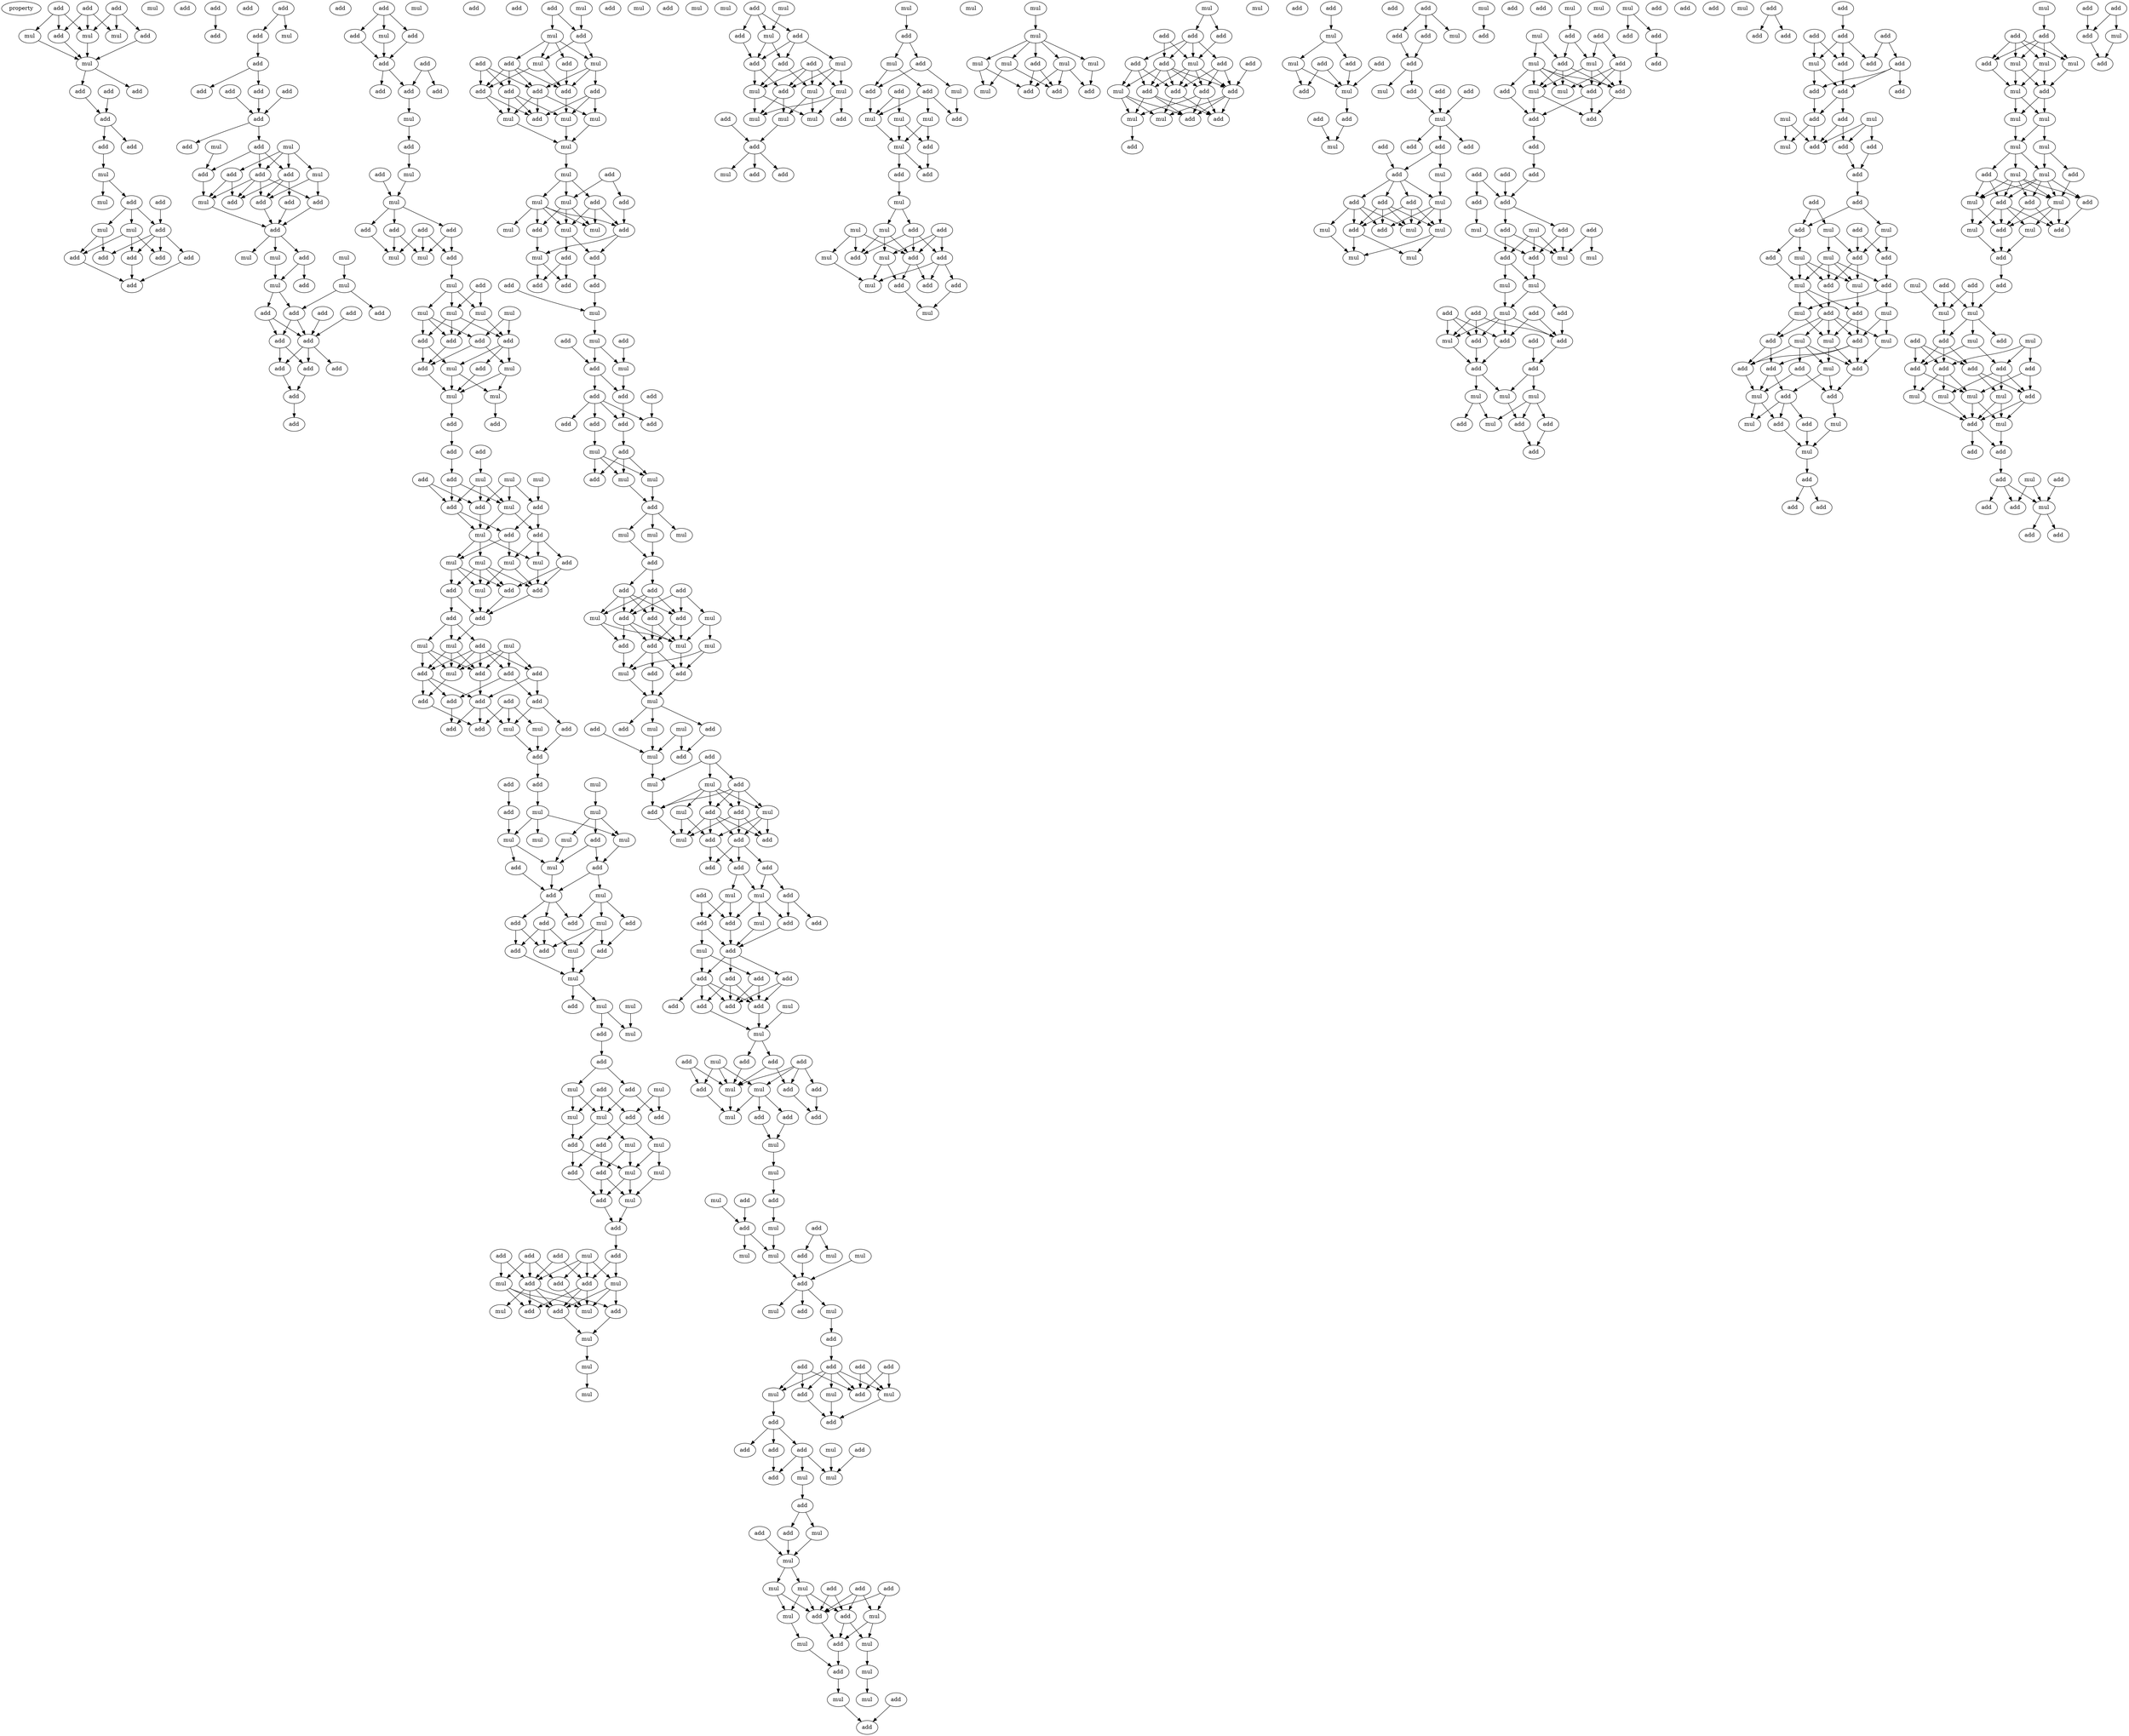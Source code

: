 digraph {
    node [fontcolor=black]
    property [mul=2,lf=1.6]
    0 [ label = add ];
    1 [ label = add ];
    2 [ label = add ];
    3 [ label = add ];
    4 [ label = mul ];
    5 [ label = add ];
    6 [ label = mul ];
    7 [ label = mul ];
    8 [ label = mul ];
    9 [ label = add ];
    10 [ label = add ];
    11 [ label = add ];
    12 [ label = add ];
    13 [ label = mul ];
    14 [ label = add ];
    15 [ label = add ];
    16 [ label = add ];
    17 [ label = mul ];
    18 [ label = add ];
    19 [ label = mul ];
    20 [ label = add ];
    21 [ label = mul ];
    22 [ label = mul ];
    23 [ label = add ];
    24 [ label = add ];
    25 [ label = add ];
    26 [ label = add ];
    27 [ label = add ];
    28 [ label = add ];
    29 [ label = add ];
    30 [ label = add ];
    31 [ label = add ];
    32 [ label = add ];
    33 [ label = add ];
    34 [ label = add ];
    35 [ label = mul ];
    36 [ label = add ];
    37 [ label = add ];
    38 [ label = add ];
    39 [ label = add ];
    40 [ label = add ];
    41 [ label = add ];
    42 [ label = mul ];
    43 [ label = add ];
    44 [ label = add ];
    45 [ label = mul ];
    46 [ label = add ];
    47 [ label = mul ];
    48 [ label = add ];
    49 [ label = add ];
    50 [ label = add ];
    51 [ label = add ];
    52 [ label = add ];
    53 [ label = add ];
    54 [ label = add ];
    55 [ label = mul ];
    56 [ label = add ];
    57 [ label = mul ];
    58 [ label = mul ];
    59 [ label = add ];
    60 [ label = mul ];
    61 [ label = mul ];
    62 [ label = mul ];
    63 [ label = add ];
    64 [ label = add ];
    65 [ label = add ];
    66 [ label = add ];
    67 [ label = add ];
    68 [ label = add ];
    69 [ label = add ];
    70 [ label = add ];
    71 [ label = add ];
    72 [ label = add ];
    73 [ label = add ];
    74 [ label = add ];
    75 [ label = add ];
    76 [ label = add ];
    77 [ label = add ];
    78 [ label = add ];
    79 [ label = mul ];
    80 [ label = add ];
    81 [ label = add ];
    82 [ label = add ];
    83 [ label = add ];
    84 [ label = add ];
    85 [ label = add ];
    86 [ label = mul ];
    87 [ label = add ];
    88 [ label = add ];
    89 [ label = mul ];
    90 [ label = mul ];
    91 [ label = add ];
    92 [ label = add ];
    93 [ label = add ];
    94 [ label = add ];
    95 [ label = mul ];
    96 [ label = mul ];
    97 [ label = add ];
    98 [ label = add ];
    99 [ label = mul ];
    100 [ label = mul ];
    101 [ label = mul ];
    102 [ label = mul ];
    103 [ label = mul ];
    104 [ label = add ];
    105 [ label = add ];
    106 [ label = add ];
    107 [ label = add ];
    108 [ label = add ];
    109 [ label = mul ];
    110 [ label = add ];
    111 [ label = mul ];
    112 [ label = mul ];
    113 [ label = mul ];
    114 [ label = add ];
    115 [ label = add ];
    116 [ label = add ];
    117 [ label = add ];
    118 [ label = add ];
    119 [ label = add ];
    120 [ label = mul ];
    121 [ label = mul ];
    122 [ label = mul ];
    123 [ label = add ];
    124 [ label = add ];
    125 [ label = add ];
    126 [ label = mul ];
    127 [ label = mul ];
    128 [ label = add ];
    129 [ label = add ];
    130 [ label = mul ];
    131 [ label = add ];
    132 [ label = mul ];
    133 [ label = mul ];
    134 [ label = mul ];
    135 [ label = add ];
    136 [ label = mul ];
    137 [ label = add ];
    138 [ label = add ];
    139 [ label = add ];
    140 [ label = add ];
    141 [ label = mul ];
    142 [ label = mul ];
    143 [ label = mul ];
    144 [ label = add ];
    145 [ label = add ];
    146 [ label = mul ];
    147 [ label = add ];
    148 [ label = add ];
    149 [ label = add ];
    150 [ label = add ];
    151 [ label = add ];
    152 [ label = add ];
    153 [ label = add ];
    154 [ label = add ];
    155 [ label = add ];
    156 [ label = add ];
    157 [ label = mul ];
    158 [ label = add ];
    159 [ label = mul ];
    160 [ label = add ];
    161 [ label = add ];
    162 [ label = mul ];
    163 [ label = add ];
    164 [ label = add ];
    165 [ label = mul ];
    166 [ label = mul ];
    167 [ label = mul ];
    168 [ label = mul ];
    169 [ label = mul ];
    170 [ label = add ];
    171 [ label = mul ];
    172 [ label = mul ];
    173 [ label = mul ];
    174 [ label = add ];
    175 [ label = add ];
    176 [ label = mul ];
    177 [ label = add ];
    178 [ label = add ];
    179 [ label = mul ];
    180 [ label = add ];
    181 [ label = add ];
    182 [ label = add ];
    183 [ label = add ];
    184 [ label = add ];
    185 [ label = mul ];
    186 [ label = add ];
    187 [ label = mul ];
    188 [ label = add ];
    189 [ label = mul ];
    190 [ label = add ];
    191 [ label = add ];
    192 [ label = mul ];
    193 [ label = add ];
    194 [ label = mul ];
    195 [ label = add ];
    196 [ label = add ];
    197 [ label = mul ];
    198 [ label = add ];
    199 [ label = mul ];
    200 [ label = mul ];
    201 [ label = add ];
    202 [ label = add ];
    203 [ label = mul ];
    204 [ label = add ];
    205 [ label = add ];
    206 [ label = mul ];
    207 [ label = mul ];
    208 [ label = add ];
    209 [ label = add ];
    210 [ label = mul ];
    211 [ label = mul ];
    212 [ label = add ];
    213 [ label = mul ];
    214 [ label = add ];
    215 [ label = add ];
    216 [ label = add ];
    217 [ label = mul ];
    218 [ label = add ];
    219 [ label = add ];
    220 [ label = add ];
    221 [ label = add ];
    222 [ label = add ];
    223 [ label = mul ];
    224 [ label = mul ];
    225 [ label = mul ];
    226 [ label = add ];
    227 [ label = mul ];
    228 [ label = add ];
    229 [ label = add ];
    230 [ label = mul ];
    231 [ label = mul ];
    232 [ label = mul ];
    233 [ label = add ];
    234 [ label = add ];
    235 [ label = mul ];
    236 [ label = add ];
    237 [ label = mul ];
    238 [ label = mul ];
    239 [ label = add ];
    240 [ label = add ];
    241 [ label = mul ];
    242 [ label = add ];
    243 [ label = add ];
    244 [ label = add ];
    245 [ label = add ];
    246 [ label = add ];
    247 [ label = add ];
    248 [ label = add ];
    249 [ label = mul ];
    250 [ label = mul ];
    251 [ label = mul ];
    252 [ label = mul ];
    253 [ label = mul ];
    254 [ label = mul ];
    255 [ label = add ];
    256 [ label = add ];
    257 [ label = add ];
    258 [ label = mul ];
    259 [ label = mul ];
    260 [ label = mul ];
    261 [ label = mul ];
    262 [ label = add ];
    263 [ label = mul ];
    264 [ label = add ];
    265 [ label = mul ];
    266 [ label = add ];
    267 [ label = add ];
    268 [ label = add ];
    269 [ label = add ];
    270 [ label = add ];
    271 [ label = add ];
    272 [ label = mul ];
    273 [ label = mul ];
    274 [ label = add ];
    275 [ label = add ];
    276 [ label = mul ];
    277 [ label = add ];
    278 [ label = add ];
    279 [ label = add ];
    280 [ label = add ];
    281 [ label = add ];
    282 [ label = add ];
    283 [ label = add ];
    284 [ label = add ];
    285 [ label = add ];
    286 [ label = mul ];
    287 [ label = add ];
    288 [ label = mul ];
    289 [ label = mul ];
    290 [ label = mul ];
    291 [ label = add ];
    292 [ label = add ];
    293 [ label = mul ];
    294 [ label = mul ];
    295 [ label = mul ];
    296 [ label = mul ];
    297 [ label = add ];
    298 [ label = add ];
    299 [ label = add ];
    300 [ label = add ];
    301 [ label = add ];
    302 [ label = mul ];
    303 [ label = add ];
    304 [ label = add ];
    305 [ label = mul ];
    306 [ label = add ];
    307 [ label = mul ];
    308 [ label = add ];
    309 [ label = mul ];
    310 [ label = add ];
    311 [ label = add ];
    312 [ label = mul ];
    313 [ label = mul ];
    314 [ label = add ];
    315 [ label = add ];
    316 [ label = mul ];
    317 [ label = add ];
    318 [ label = mul ];
    319 [ label = add ];
    320 [ label = add ];
    321 [ label = mul ];
    322 [ label = mul ];
    323 [ label = add ];
    324 [ label = mul ];
    325 [ label = add ];
    326 [ label = add ];
    327 [ label = add ];
    328 [ label = mul ];
    329 [ label = mul ];
    330 [ label = add ];
    331 [ label = mul ];
    332 [ label = add ];
    333 [ label = add ];
    334 [ label = add ];
    335 [ label = add ];
    336 [ label = add ];
    337 [ label = mul ];
    338 [ label = add ];
    339 [ label = mul ];
    340 [ label = add ];
    341 [ label = mul ];
    342 [ label = add ];
    343 [ label = add ];
    344 [ label = add ];
    345 [ label = add ];
    346 [ label = mul ];
    347 [ label = add ];
    348 [ label = add ];
    349 [ label = add ];
    350 [ label = add ];
    351 [ label = add ];
    352 [ label = add ];
    353 [ label = add ];
    354 [ label = mul ];
    355 [ label = add ];
    356 [ label = add ];
    357 [ label = mul ];
    358 [ label = add ];
    359 [ label = add ];
    360 [ label = add ];
    361 [ label = add ];
    362 [ label = mul ];
    363 [ label = add ];
    364 [ label = add ];
    365 [ label = mul ];
    366 [ label = mul ];
    367 [ label = add ];
    368 [ label = add ];
    369 [ label = add ];
    370 [ label = add ];
    371 [ label = mul ];
    372 [ label = mul ];
    373 [ label = mul ];
    374 [ label = mul ];
    375 [ label = add ];
    376 [ label = add ];
    377 [ label = add ];
    378 [ label = mul ];
    379 [ label = add ];
    380 [ label = mul ];
    381 [ label = mul ];
    382 [ label = mul ];
    383 [ label = add ];
    384 [ label = mul ];
    385 [ label = add ];
    386 [ label = mul ];
    387 [ label = add ];
    388 [ label = mul ];
    389 [ label = add ];
    390 [ label = add ];
    391 [ label = add ];
    392 [ label = add ];
    393 [ label = add ];
    394 [ label = mul ];
    395 [ label = mul ];
    396 [ label = add ];
    397 [ label = add ];
    398 [ label = mul ];
    399 [ label = add ];
    400 [ label = add ];
    401 [ label = mul ];
    402 [ label = add ];
    403 [ label = add ];
    404 [ label = add ];
    405 [ label = add ];
    406 [ label = add ];
    407 [ label = mul ];
    408 [ label = mul ];
    409 [ label = add ];
    410 [ label = add ];
    411 [ label = mul ];
    412 [ label = add ];
    413 [ label = mul ];
    414 [ label = mul ];
    415 [ label = add ];
    416 [ label = mul ];
    417 [ label = add ];
    418 [ label = add ];
    419 [ label = mul ];
    420 [ label = mul ];
    421 [ label = add ];
    422 [ label = add ];
    423 [ label = add ];
    424 [ label = mul ];
    425 [ label = mul ];
    426 [ label = mul ];
    427 [ label = add ];
    428 [ label = add ];
    429 [ label = mul ];
    430 [ label = mul ];
    431 [ label = add ];
    432 [ label = add ];
    433 [ label = mul ];
    434 [ label = mul ];
    435 [ label = add ];
    436 [ label = add ];
    437 [ label = mul ];
    438 [ label = add ];
    439 [ label = add ];
    440 [ label = add ];
    441 [ label = mul ];
    442 [ label = mul ];
    443 [ label = add ];
    444 [ label = mul ];
    445 [ label = mul ];
    446 [ label = mul ];
    447 [ label = add ];
    448 [ label = mul ];
    449 [ label = add ];
    450 [ label = add ];
    451 [ label = mul ];
    452 [ label = mul ];
    453 [ label = add ];
    454 [ label = add ];
    455 [ label = add ];
    456 [ label = mul ];
    457 [ label = add ];
    458 [ label = mul ];
    459 [ label = add ];
    460 [ label = add ];
    461 [ label = add ];
    462 [ label = mul ];
    463 [ label = mul ];
    464 [ label = mul ];
    465 [ label = add ];
    466 [ label = mul ];
    467 [ label = add ];
    468 [ label = add ];
    469 [ label = add ];
    470 [ label = mul ];
    471 [ label = mul ];
    472 [ label = mul ];
    473 [ label = mul ];
    474 [ label = add ];
    475 [ label = add ];
    476 [ label = add ];
    477 [ label = add ];
    478 [ label = mul ];
    479 [ label = add ];
    480 [ label = mul ];
    481 [ label = add ];
    482 [ label = mul ];
    483 [ label = add ];
    484 [ label = add ];
    485 [ label = mul ];
    486 [ label = mul ];
    487 [ label = mul ];
    488 [ label = mul ];
    489 [ label = mul ];
    490 [ label = mul ];
    491 [ label = mul ];
    492 [ label = add ];
    493 [ label = add ];
    494 [ label = add ];
    495 [ label = mul ];
    496 [ label = add ];
    497 [ label = mul ];
    498 [ label = add ];
    499 [ label = add ];
    500 [ label = add ];
    501 [ label = add ];
    502 [ label = add ];
    503 [ label = add ];
    504 [ label = add ];
    505 [ label = mul ];
    506 [ label = add ];
    507 [ label = add ];
    508 [ label = mul ];
    509 [ label = add ];
    510 [ label = add ];
    511 [ label = mul ];
    512 [ label = add ];
    513 [ label = add ];
    514 [ label = mul ];
    515 [ label = mul ];
    516 [ label = add ];
    517 [ label = add ];
    518 [ label = add ];
    519 [ label = mul ];
    520 [ label = mul ];
    521 [ label = add ];
    522 [ label = add ];
    523 [ label = add ];
    524 [ label = add ];
    525 [ label = mul ];
    526 [ label = add ];
    527 [ label = add ];
    528 [ label = add ];
    529 [ label = mul ];
    530 [ label = add ];
    531 [ label = mul ];
    532 [ label = add ];
    533 [ label = mul ];
    534 [ label = add ];
    535 [ label = add ];
    536 [ label = add ];
    537 [ label = add ];
    538 [ label = mul ];
    539 [ label = add ];
    540 [ label = add ];
    541 [ label = add ];
    542 [ label = mul ];
    543 [ label = add ];
    544 [ label = add ];
    545 [ label = add ];
    546 [ label = add ];
    547 [ label = add ];
    548 [ label = mul ];
    549 [ label = add ];
    550 [ label = mul ];
    551 [ label = add ];
    552 [ label = add ];
    553 [ label = add ];
    554 [ label = mul ];
    555 [ label = mul ];
    556 [ label = add ];
    557 [ label = add ];
    558 [ label = mul ];
    559 [ label = mul ];
    560 [ label = mul ];
    561 [ label = mul ];
    562 [ label = mul ];
    563 [ label = add ];
    564 [ label = add ];
    565 [ label = mul ];
    566 [ label = add ];
    567 [ label = add ];
    568 [ label = mul ];
    569 [ label = mul ];
    570 [ label = add ];
    571 [ label = add ];
    572 [ label = add ];
    573 [ label = mul ];
    574 [ label = add ];
    575 [ label = add ];
    576 [ label = add ];
    577 [ label = add ];
    578 [ label = mul ];
    579 [ label = add ];
    580 [ label = add ];
    581 [ label = add ];
    582 [ label = add ];
    583 [ label = mul ];
    584 [ label = add ];
    585 [ label = add ];
    586 [ label = add ];
    587 [ label = mul ];
    588 [ label = add ];
    589 [ label = mul ];
    590 [ label = add ];
    591 [ label = mul ];
    592 [ label = mul ];
    593 [ label = mul ];
    594 [ label = mul ];
    595 [ label = add ];
    596 [ label = add ];
    597 [ label = add ];
    598 [ label = add ];
    599 [ label = add ];
    600 [ label = add ];
    601 [ label = mul ];
    602 [ label = add ];
    603 [ label = add ];
    604 [ label = add ];
    605 [ label = add ];
    606 [ label = mul ];
    607 [ label = mul ];
    608 [ label = mul ];
    609 [ label = add ];
    610 [ label = add ];
    611 [ label = add ];
    612 [ label = mul ];
    613 [ label = add ];
    614 [ label = mul ];
    615 [ label = add ];
    616 [ label = add ];
    617 [ label = add ];
    618 [ label = add ];
    619 [ label = add ];
    620 [ label = add ];
    621 [ label = mul ];
    622 [ label = add ];
    623 [ label = add ];
    624 [ label = add ];
    625 [ label = add ];
    626 [ label = add ];
    627 [ label = add ];
    628 [ label = add ];
    629 [ label = add ];
    630 [ label = mul ];
    631 [ label = add ];
    632 [ label = add ];
    633 [ label = add ];
    634 [ label = add ];
    635 [ label = add ];
    636 [ label = mul ];
    637 [ label = add ];
    638 [ label = mul ];
    639 [ label = add ];
    640 [ label = mul ];
    641 [ label = add ];
    642 [ label = add ];
    643 [ label = add ];
    644 [ label = add ];
    645 [ label = add ];
    646 [ label = add ];
    647 [ label = add ];
    648 [ label = mul ];
    649 [ label = add ];
    650 [ label = mul ];
    651 [ label = mul ];
    652 [ label = add ];
    653 [ label = add ];
    654 [ label = add ];
    655 [ label = mul ];
    656 [ label = mul ];
    657 [ label = add ];
    658 [ label = add ];
    659 [ label = mul ];
    660 [ label = mul ];
    661 [ label = add ];
    662 [ label = add ];
    663 [ label = mul ];
    664 [ label = add ];
    665 [ label = mul ];
    666 [ label = mul ];
    667 [ label = add ];
    668 [ label = mul ];
    669 [ label = add ];
    670 [ label = add ];
    671 [ label = mul ];
    672 [ label = add ];
    673 [ label = add ];
    674 [ label = add ];
    675 [ label = mul ];
    676 [ label = add ];
    677 [ label = mul ];
    678 [ label = mul ];
    679 [ label = add ];
    680 [ label = add ];
    681 [ label = mul ];
    682 [ label = add ];
    683 [ label = mul ];
    684 [ label = add ];
    685 [ label = add ];
    686 [ label = add ];
    687 [ label = add ];
    688 [ label = mul ];
    689 [ label = mul ];
    690 [ label = add ];
    691 [ label = mul ];
    692 [ label = mul ];
    693 [ label = add ];
    694 [ label = mul ];
    695 [ label = mul ];
    696 [ label = mul ];
    697 [ label = mul ];
    698 [ label = mul ];
    699 [ label = mul ];
    700 [ label = add ];
    701 [ label = add ];
    702 [ label = mul ];
    703 [ label = add ];
    704 [ label = add ];
    705 [ label = mul ];
    706 [ label = add ];
    707 [ label = mul ];
    708 [ label = mul ];
    709 [ label = add ];
    710 [ label = add ];
    711 [ label = add ];
    712 [ label = add ];
    713 [ label = mul ];
    714 [ label = add ];
    715 [ label = add ];
    716 [ label = mul ];
    717 [ label = mul ];
    718 [ label = mul ];
    719 [ label = add ];
    720 [ label = add ];
    721 [ label = add ];
    722 [ label = mul ];
    723 [ label = add ];
    724 [ label = add ];
    725 [ label = add ];
    726 [ label = add ];
    727 [ label = add ];
    728 [ label = mul ];
    729 [ label = mul ];
    730 [ label = mul ];
    731 [ label = add ];
    732 [ label = mul ];
    733 [ label = mul ];
    734 [ label = add ];
    735 [ label = add ];
    736 [ label = add ];
    737 [ label = add ];
    738 [ label = add ];
    739 [ label = mul ];
    740 [ label = add ];
    741 [ label = add ];
    742 [ label = mul ];
    743 [ label = add ];
    744 [ label = add ];
    745 [ label = add ];
    746 [ label = add ];
    747 [ label = add ];
    748 [ label = mul ];
    749 [ label = add ];
    0 -> 3 [ name = 0 ];
    0 -> 4 [ name = 1 ];
    0 -> 6 [ name = 2 ];
    1 -> 3 [ name = 3 ];
    1 -> 4 [ name = 4 ];
    1 -> 7 [ name = 5 ];
    2 -> 4 [ name = 6 ];
    2 -> 5 [ name = 7 ];
    2 -> 7 [ name = 8 ];
    3 -> 8 [ name = 9 ];
    4 -> 8 [ name = 10 ];
    5 -> 8 [ name = 11 ];
    6 -> 8 [ name = 12 ];
    8 -> 9 [ name = 13 ];
    8 -> 11 [ name = 14 ];
    9 -> 12 [ name = 15 ];
    10 -> 12 [ name = 16 ];
    12 -> 14 [ name = 17 ];
    12 -> 15 [ name = 18 ];
    14 -> 17 [ name = 19 ];
    17 -> 19 [ name = 20 ];
    17 -> 20 [ name = 21 ];
    18 -> 23 [ name = 22 ];
    20 -> 21 [ name = 23 ];
    20 -> 22 [ name = 24 ];
    20 -> 23 [ name = 25 ];
    21 -> 25 [ name = 26 ];
    21 -> 26 [ name = 27 ];
    21 -> 27 [ name = 28 ];
    22 -> 24 [ name = 29 ];
    22 -> 25 [ name = 30 ];
    23 -> 24 [ name = 31 ];
    23 -> 26 [ name = 32 ];
    23 -> 27 [ name = 33 ];
    23 -> 28 [ name = 34 ];
    25 -> 29 [ name = 35 ];
    27 -> 29 [ name = 36 ];
    28 -> 29 [ name = 37 ];
    30 -> 32 [ name = 38 ];
    33 -> 34 [ name = 39 ];
    33 -> 35 [ name = 40 ];
    34 -> 36 [ name = 41 ];
    36 -> 37 [ name = 42 ];
    36 -> 39 [ name = 43 ];
    38 -> 41 [ name = 44 ];
    39 -> 41 [ name = 45 ];
    40 -> 41 [ name = 46 ];
    41 -> 43 [ name = 47 ];
    41 -> 44 [ name = 48 ];
    42 -> 46 [ name = 49 ];
    44 -> 46 [ name = 50 ];
    44 -> 48 [ name = 51 ];
    44 -> 50 [ name = 52 ];
    45 -> 47 [ name = 53 ];
    45 -> 48 [ name = 54 ];
    45 -> 49 [ name = 55 ];
    45 -> 50 [ name = 56 ];
    46 -> 55 [ name = 57 ];
    47 -> 51 [ name = 58 ];
    47 -> 52 [ name = 59 ];
    48 -> 51 [ name = 60 ];
    48 -> 53 [ name = 61 ];
    48 -> 54 [ name = 62 ];
    49 -> 54 [ name = 63 ];
    49 -> 55 [ name = 64 ];
    50 -> 51 [ name = 65 ];
    50 -> 52 [ name = 66 ];
    50 -> 54 [ name = 67 ];
    50 -> 55 [ name = 68 ];
    51 -> 56 [ name = 69 ];
    52 -> 56 [ name = 70 ];
    53 -> 56 [ name = 71 ];
    55 -> 56 [ name = 72 ];
    56 -> 58 [ name = 73 ];
    56 -> 59 [ name = 74 ];
    56 -> 60 [ name = 75 ];
    57 -> 61 [ name = 76 ];
    59 -> 62 [ name = 77 ];
    59 -> 63 [ name = 78 ];
    60 -> 62 [ name = 79 ];
    61 -> 65 [ name = 80 ];
    61 -> 66 [ name = 81 ];
    62 -> 66 [ name = 82 ];
    62 -> 68 [ name = 83 ];
    64 -> 70 [ name = 84 ];
    66 -> 69 [ name = 85 ];
    66 -> 70 [ name = 86 ];
    67 -> 70 [ name = 87 ];
    68 -> 69 [ name = 88 ];
    68 -> 70 [ name = 89 ];
    69 -> 73 [ name = 90 ];
    69 -> 74 [ name = 91 ];
    70 -> 71 [ name = 92 ];
    70 -> 73 [ name = 93 ];
    70 -> 74 [ name = 94 ];
    73 -> 75 [ name = 95 ];
    74 -> 75 [ name = 96 ];
    75 -> 77 [ name = 97 ];
    76 -> 78 [ name = 98 ];
    76 -> 79 [ name = 99 ];
    76 -> 80 [ name = 100 ];
    78 -> 82 [ name = 101 ];
    79 -> 82 [ name = 102 ];
    80 -> 82 [ name = 103 ];
    81 -> 83 [ name = 104 ];
    81 -> 85 [ name = 105 ];
    82 -> 84 [ name = 106 ];
    82 -> 85 [ name = 107 ];
    85 -> 86 [ name = 108 ];
    86 -> 87 [ name = 109 ];
    87 -> 89 [ name = 110 ];
    88 -> 90 [ name = 111 ];
    89 -> 90 [ name = 112 ];
    90 -> 91 [ name = 113 ];
    90 -> 92 [ name = 114 ];
    90 -> 94 [ name = 115 ];
    91 -> 95 [ name = 116 ];
    92 -> 95 [ name = 117 ];
    92 -> 96 [ name = 118 ];
    93 -> 95 [ name = 119 ];
    93 -> 96 [ name = 120 ];
    93 -> 97 [ name = 121 ];
    94 -> 96 [ name = 122 ];
    94 -> 97 [ name = 123 ];
    97 -> 99 [ name = 124 ];
    98 -> 101 [ name = 125 ];
    98 -> 103 [ name = 126 ];
    99 -> 100 [ name = 127 ];
    99 -> 101 [ name = 128 ];
    99 -> 103 [ name = 129 ];
    100 -> 105 [ name = 130 ];
    100 -> 106 [ name = 131 ];
    100 -> 107 [ name = 132 ];
    101 -> 104 [ name = 133 ];
    101 -> 107 [ name = 134 ];
    102 -> 104 [ name = 135 ];
    102 -> 106 [ name = 136 ];
    103 -> 104 [ name = 137 ];
    103 -> 105 [ name = 138 ];
    103 -> 107 [ name = 139 ];
    104 -> 109 [ name = 140 ];
    104 -> 110 [ name = 141 ];
    104 -> 111 [ name = 142 ];
    105 -> 108 [ name = 143 ];
    105 -> 111 [ name = 144 ];
    106 -> 108 [ name = 145 ];
    106 -> 109 [ name = 146 ];
    107 -> 108 [ name = 147 ];
    108 -> 112 [ name = 148 ];
    109 -> 112 [ name = 149 ];
    109 -> 113 [ name = 150 ];
    110 -> 112 [ name = 151 ];
    111 -> 112 [ name = 152 ];
    111 -> 113 [ name = 153 ];
    112 -> 114 [ name = 154 ];
    113 -> 115 [ name = 155 ];
    114 -> 117 [ name = 156 ];
    116 -> 122 [ name = 157 ];
    117 -> 118 [ name = 158 ];
    118 -> 124 [ name = 159 ];
    118 -> 126 [ name = 160 ];
    119 -> 123 [ name = 161 ];
    119 -> 124 [ name = 162 ];
    120 -> 123 [ name = 163 ];
    120 -> 125 [ name = 164 ];
    120 -> 126 [ name = 165 ];
    121 -> 125 [ name = 166 ];
    122 -> 123 [ name = 167 ];
    122 -> 124 [ name = 168 ];
    122 -> 126 [ name = 169 ];
    123 -> 127 [ name = 170 ];
    124 -> 127 [ name = 171 ];
    124 -> 128 [ name = 172 ];
    125 -> 128 [ name = 173 ];
    125 -> 129 [ name = 174 ];
    126 -> 127 [ name = 175 ];
    126 -> 129 [ name = 176 ];
    127 -> 130 [ name = 177 ];
    127 -> 132 [ name = 178 ];
    127 -> 133 [ name = 179 ];
    128 -> 130 [ name = 180 ];
    128 -> 134 [ name = 181 ];
    129 -> 131 [ name = 182 ];
    129 -> 133 [ name = 183 ];
    129 -> 134 [ name = 184 ];
    130 -> 135 [ name = 185 ];
    130 -> 136 [ name = 186 ];
    130 -> 137 [ name = 187 ];
    131 -> 135 [ name = 188 ];
    131 -> 138 [ name = 189 ];
    132 -> 135 [ name = 190 ];
    132 -> 136 [ name = 191 ];
    132 -> 137 [ name = 192 ];
    132 -> 138 [ name = 193 ];
    133 -> 138 [ name = 194 ];
    134 -> 136 [ name = 195 ];
    134 -> 138 [ name = 196 ];
    135 -> 140 [ name = 197 ];
    136 -> 140 [ name = 198 ];
    137 -> 139 [ name = 199 ];
    137 -> 140 [ name = 200 ];
    138 -> 140 [ name = 201 ];
    139 -> 141 [ name = 202 ];
    139 -> 143 [ name = 203 ];
    139 -> 144 [ name = 204 ];
    140 -> 143 [ name = 205 ];
    141 -> 145 [ name = 206 ];
    141 -> 146 [ name = 207 ];
    141 -> 148 [ name = 208 ];
    142 -> 146 [ name = 209 ];
    142 -> 147 [ name = 210 ];
    142 -> 148 [ name = 211 ];
    142 -> 149 [ name = 212 ];
    143 -> 145 [ name = 213 ];
    143 -> 146 [ name = 214 ];
    143 -> 148 [ name = 215 ];
    144 -> 145 [ name = 216 ];
    144 -> 146 [ name = 217 ];
    144 -> 147 [ name = 218 ];
    144 -> 148 [ name = 219 ];
    144 -> 149 [ name = 220 ];
    145 -> 150 [ name = 221 ];
    145 -> 151 [ name = 222 ];
    145 -> 154 [ name = 223 ];
    146 -> 150 [ name = 224 ];
    147 -> 151 [ name = 225 ];
    147 -> 152 [ name = 226 ];
    148 -> 151 [ name = 227 ];
    149 -> 152 [ name = 228 ];
    149 -> 154 [ name = 229 ];
    150 -> 158 [ name = 230 ];
    151 -> 156 [ name = 231 ];
    151 -> 157 [ name = 232 ];
    151 -> 158 [ name = 233 ];
    152 -> 155 [ name = 234 ];
    152 -> 157 [ name = 235 ];
    153 -> 157 [ name = 236 ];
    153 -> 158 [ name = 237 ];
    153 -> 159 [ name = 238 ];
    154 -> 156 [ name = 239 ];
    155 -> 160 [ name = 240 ];
    157 -> 160 [ name = 241 ];
    159 -> 160 [ name = 242 ];
    160 -> 161 [ name = 243 ];
    161 -> 166 [ name = 244 ];
    162 -> 165 [ name = 245 ];
    163 -> 164 [ name = 246 ];
    164 -> 171 [ name = 247 ];
    165 -> 168 [ name = 248 ];
    165 -> 169 [ name = 249 ];
    165 -> 170 [ name = 250 ];
    166 -> 167 [ name = 251 ];
    166 -> 169 [ name = 252 ];
    166 -> 171 [ name = 253 ];
    168 -> 172 [ name = 254 ];
    169 -> 175 [ name = 255 ];
    170 -> 172 [ name = 256 ];
    170 -> 175 [ name = 257 ];
    171 -> 172 [ name = 258 ];
    171 -> 174 [ name = 259 ];
    172 -> 177 [ name = 260 ];
    174 -> 177 [ name = 261 ];
    175 -> 176 [ name = 262 ];
    175 -> 177 [ name = 263 ];
    176 -> 179 [ name = 264 ];
    176 -> 180 [ name = 265 ];
    176 -> 182 [ name = 266 ];
    177 -> 178 [ name = 267 ];
    177 -> 181 [ name = 268 ];
    177 -> 182 [ name = 269 ];
    178 -> 184 [ name = 270 ];
    178 -> 185 [ name = 271 ];
    178 -> 186 [ name = 272 ];
    179 -> 183 [ name = 273 ];
    179 -> 185 [ name = 274 ];
    179 -> 186 [ name = 275 ];
    180 -> 183 [ name = 276 ];
    181 -> 184 [ name = 277 ];
    181 -> 186 [ name = 278 ];
    183 -> 187 [ name = 279 ];
    184 -> 187 [ name = 280 ];
    185 -> 187 [ name = 281 ];
    187 -> 188 [ name = 282 ];
    187 -> 192 [ name = 283 ];
    189 -> 194 [ name = 284 ];
    192 -> 193 [ name = 285 ];
    192 -> 194 [ name = 286 ];
    193 -> 195 [ name = 287 ];
    195 -> 198 [ name = 288 ];
    195 -> 199 [ name = 289 ];
    196 -> 200 [ name = 290 ];
    196 -> 201 [ name = 291 ];
    196 -> 203 [ name = 292 ];
    197 -> 201 [ name = 293 ];
    197 -> 202 [ name = 294 ];
    198 -> 200 [ name = 295 ];
    198 -> 202 [ name = 296 ];
    199 -> 200 [ name = 297 ];
    199 -> 203 [ name = 298 ];
    200 -> 204 [ name = 299 ];
    200 -> 207 [ name = 300 ];
    201 -> 205 [ name = 301 ];
    201 -> 206 [ name = 302 ];
    203 -> 204 [ name = 303 ];
    204 -> 209 [ name = 304 ];
    204 -> 210 [ name = 305 ];
    205 -> 208 [ name = 306 ];
    205 -> 209 [ name = 307 ];
    206 -> 210 [ name = 308 ];
    206 -> 211 [ name = 309 ];
    207 -> 208 [ name = 310 ];
    207 -> 210 [ name = 311 ];
    208 -> 212 [ name = 312 ];
    208 -> 213 [ name = 313 ];
    209 -> 212 [ name = 314 ];
    210 -> 212 [ name = 315 ];
    210 -> 213 [ name = 316 ];
    211 -> 213 [ name = 317 ];
    212 -> 214 [ name = 318 ];
    213 -> 214 [ name = 319 ];
    214 -> 216 [ name = 320 ];
    215 -> 221 [ name = 321 ];
    215 -> 224 [ name = 322 ];
    216 -> 222 [ name = 323 ];
    216 -> 223 [ name = 324 ];
    217 -> 220 [ name = 325 ];
    217 -> 221 [ name = 326 ];
    217 -> 222 [ name = 327 ];
    217 -> 223 [ name = 328 ];
    218 -> 221 [ name = 329 ];
    218 -> 222 [ name = 330 ];
    219 -> 220 [ name = 331 ];
    219 -> 221 [ name = 332 ];
    219 -> 224 [ name = 333 ];
    220 -> 227 [ name = 334 ];
    221 -> 225 [ name = 335 ];
    221 -> 226 [ name = 336 ];
    221 -> 228 [ name = 337 ];
    221 -> 229 [ name = 338 ];
    222 -> 226 [ name = 339 ];
    222 -> 227 [ name = 340 ];
    222 -> 228 [ name = 341 ];
    223 -> 227 [ name = 342 ];
    223 -> 228 [ name = 343 ];
    223 -> 229 [ name = 344 ];
    224 -> 226 [ name = 345 ];
    224 -> 227 [ name = 346 ];
    224 -> 228 [ name = 347 ];
    228 -> 230 [ name = 348 ];
    229 -> 230 [ name = 349 ];
    230 -> 232 [ name = 350 ];
    231 -> 236 [ name = 351 ];
    232 -> 235 [ name = 352 ];
    234 -> 236 [ name = 353 ];
    234 -> 237 [ name = 354 ];
    236 -> 238 [ name = 355 ];
    236 -> 241 [ name = 356 ];
    237 -> 238 [ name = 357 ];
    237 -> 239 [ name = 358 ];
    237 -> 240 [ name = 359 ];
    237 -> 241 [ name = 360 ];
    238 -> 244 [ name = 361 ];
    238 -> 246 [ name = 362 ];
    238 -> 247 [ name = 363 ];
    239 -> 244 [ name = 364 ];
    240 -> 243 [ name = 365 ];
    240 -> 244 [ name = 366 ];
    240 -> 245 [ name = 367 ];
    240 -> 247 [ name = 368 ];
    241 -> 243 [ name = 369 ];
    241 -> 244 [ name = 370 ];
    242 -> 243 [ name = 371 ];
    242 -> 245 [ name = 372 ];
    242 -> 247 [ name = 373 ];
    243 -> 248 [ name = 374 ];
    243 -> 250 [ name = 375 ];
    244 -> 251 [ name = 376 ];
    245 -> 248 [ name = 377 ];
    245 -> 250 [ name = 378 ];
    245 -> 251 [ name = 379 ];
    246 -> 248 [ name = 380 ];
    246 -> 249 [ name = 381 ];
    246 -> 251 [ name = 382 ];
    247 -> 248 [ name = 383 ];
    247 -> 249 [ name = 384 ];
    247 -> 250 [ name = 385 ];
    249 -> 252 [ name = 386 ];
    250 -> 252 [ name = 387 ];
    251 -> 252 [ name = 388 ];
    252 -> 254 [ name = 389 ];
    254 -> 256 [ name = 390 ];
    254 -> 258 [ name = 391 ];
    254 -> 259 [ name = 392 ];
    255 -> 257 [ name = 393 ];
    255 -> 258 [ name = 394 ];
    256 -> 260 [ name = 395 ];
    256 -> 261 [ name = 396 ];
    256 -> 262 [ name = 397 ];
    257 -> 262 [ name = 398 ];
    258 -> 260 [ name = 399 ];
    258 -> 261 [ name = 400 ];
    258 -> 264 [ name = 401 ];
    259 -> 260 [ name = 402 ];
    259 -> 261 [ name = 403 ];
    259 -> 262 [ name = 404 ];
    259 -> 263 [ name = 405 ];
    259 -> 264 [ name = 406 ];
    261 -> 266 [ name = 407 ];
    261 -> 267 [ name = 408 ];
    262 -> 265 [ name = 409 ];
    262 -> 266 [ name = 410 ];
    264 -> 265 [ name = 411 ];
    265 -> 270 [ name = 412 ];
    265 -> 271 [ name = 413 ];
    266 -> 269 [ name = 414 ];
    267 -> 270 [ name = 415 ];
    267 -> 271 [ name = 416 ];
    268 -> 272 [ name = 417 ];
    269 -> 272 [ name = 418 ];
    272 -> 273 [ name = 419 ];
    273 -> 276 [ name = 420 ];
    273 -> 277 [ name = 421 ];
    274 -> 277 [ name = 422 ];
    275 -> 276 [ name = 423 ];
    276 -> 279 [ name = 424 ];
    277 -> 278 [ name = 425 ];
    277 -> 279 [ name = 426 ];
    278 -> 281 [ name = 427 ];
    278 -> 282 [ name = 428 ];
    278 -> 283 [ name = 429 ];
    278 -> 284 [ name = 430 ];
    279 -> 284 [ name = 431 ];
    280 -> 281 [ name = 432 ];
    283 -> 286 [ name = 433 ];
    284 -> 285 [ name = 434 ];
    285 -> 289 [ name = 435 ];
    285 -> 290 [ name = 436 ];
    285 -> 291 [ name = 437 ];
    286 -> 289 [ name = 438 ];
    286 -> 290 [ name = 439 ];
    286 -> 291 [ name = 440 ];
    289 -> 292 [ name = 441 ];
    290 -> 292 [ name = 442 ];
    292 -> 293 [ name = 443 ];
    292 -> 294 [ name = 444 ];
    292 -> 295 [ name = 445 ];
    293 -> 297 [ name = 446 ];
    294 -> 297 [ name = 447 ];
    297 -> 299 [ name = 448 ];
    297 -> 300 [ name = 449 ];
    298 -> 301 [ name = 450 ];
    298 -> 304 [ name = 451 ];
    298 -> 305 [ name = 452 ];
    299 -> 301 [ name = 453 ];
    299 -> 302 [ name = 454 ];
    299 -> 303 [ name = 455 ];
    299 -> 304 [ name = 456 ];
    300 -> 301 [ name = 457 ];
    300 -> 302 [ name = 458 ];
    300 -> 303 [ name = 459 ];
    300 -> 304 [ name = 460 ];
    301 -> 307 [ name = 461 ];
    301 -> 308 [ name = 462 ];
    302 -> 306 [ name = 463 ];
    302 -> 307 [ name = 464 ];
    303 -> 307 [ name = 465 ];
    303 -> 308 [ name = 466 ];
    304 -> 306 [ name = 467 ];
    304 -> 307 [ name = 468 ];
    304 -> 308 [ name = 469 ];
    305 -> 307 [ name = 470 ];
    305 -> 309 [ name = 471 ];
    306 -> 312 [ name = 472 ];
    307 -> 311 [ name = 473 ];
    308 -> 310 [ name = 474 ];
    308 -> 311 [ name = 475 ];
    308 -> 312 [ name = 476 ];
    309 -> 311 [ name = 477 ];
    309 -> 312 [ name = 478 ];
    310 -> 313 [ name = 479 ];
    311 -> 313 [ name = 480 ];
    312 -> 313 [ name = 481 ];
    313 -> 314 [ name = 482 ];
    313 -> 315 [ name = 483 ];
    313 -> 318 [ name = 484 ];
    315 -> 319 [ name = 485 ];
    316 -> 319 [ name = 486 ];
    316 -> 321 [ name = 487 ];
    317 -> 321 [ name = 488 ];
    318 -> 321 [ name = 489 ];
    320 -> 322 [ name = 490 ];
    320 -> 323 [ name = 491 ];
    320 -> 324 [ name = 492 ];
    321 -> 322 [ name = 493 ];
    322 -> 325 [ name = 494 ];
    323 -> 325 [ name = 495 ];
    323 -> 326 [ name = 496 ];
    323 -> 327 [ name = 497 ];
    323 -> 329 [ name = 498 ];
    324 -> 325 [ name = 499 ];
    324 -> 326 [ name = 500 ];
    324 -> 327 [ name = 501 ];
    324 -> 328 [ name = 502 ];
    324 -> 329 [ name = 503 ];
    325 -> 331 [ name = 504 ];
    326 -> 330 [ name = 505 ];
    326 -> 331 [ name = 506 ];
    326 -> 333 [ name = 507 ];
    327 -> 330 [ name = 508 ];
    327 -> 331 [ name = 509 ];
    327 -> 332 [ name = 510 ];
    327 -> 333 [ name = 511 ];
    328 -> 331 [ name = 512 ];
    328 -> 332 [ name = 513 ];
    329 -> 330 [ name = 514 ];
    329 -> 332 [ name = 515 ];
    329 -> 333 [ name = 516 ];
    332 -> 334 [ name = 517 ];
    332 -> 336 [ name = 518 ];
    333 -> 334 [ name = 519 ];
    333 -> 335 [ name = 520 ];
    333 -> 336 [ name = 521 ];
    334 -> 337 [ name = 522 ];
    334 -> 339 [ name = 523 ];
    335 -> 338 [ name = 524 ];
    335 -> 339 [ name = 525 ];
    337 -> 343 [ name = 526 ];
    337 -> 344 [ name = 527 ];
    338 -> 342 [ name = 528 ];
    338 -> 345 [ name = 529 ];
    339 -> 341 [ name = 530 ];
    339 -> 344 [ name = 531 ];
    339 -> 345 [ name = 532 ];
    340 -> 343 [ name = 533 ];
    340 -> 344 [ name = 534 ];
    341 -> 347 [ name = 535 ];
    343 -> 346 [ name = 536 ];
    343 -> 347 [ name = 537 ];
    344 -> 347 [ name = 538 ];
    345 -> 347 [ name = 539 ];
    346 -> 348 [ name = 540 ];
    346 -> 350 [ name = 541 ];
    347 -> 349 [ name = 542 ];
    347 -> 350 [ name = 543 ];
    347 -> 351 [ name = 544 ];
    348 -> 353 [ name = 545 ];
    348 -> 355 [ name = 546 ];
    349 -> 352 [ name = 547 ];
    349 -> 353 [ name = 548 ];
    349 -> 355 [ name = 549 ];
    350 -> 352 [ name = 550 ];
    350 -> 353 [ name = 551 ];
    350 -> 355 [ name = 552 ];
    350 -> 356 [ name = 553 ];
    351 -> 353 [ name = 554 ];
    351 -> 355 [ name = 555 ];
    352 -> 357 [ name = 556 ];
    354 -> 357 [ name = 557 ];
    355 -> 357 [ name = 558 ];
    357 -> 358 [ name = 559 ];
    357 -> 359 [ name = 560 ];
    358 -> 366 [ name = 561 ];
    359 -> 364 [ name = 562 ];
    359 -> 366 [ name = 563 ];
    360 -> 366 [ name = 564 ];
    360 -> 367 [ name = 565 ];
    361 -> 363 [ name = 566 ];
    361 -> 364 [ name = 567 ];
    361 -> 365 [ name = 568 ];
    361 -> 366 [ name = 569 ];
    362 -> 365 [ name = 570 ];
    362 -> 366 [ name = 571 ];
    362 -> 367 [ name = 572 ];
    363 -> 370 [ name = 573 ];
    364 -> 370 [ name = 574 ];
    365 -> 368 [ name = 575 ];
    365 -> 369 [ name = 576 ];
    365 -> 371 [ name = 577 ];
    366 -> 371 [ name = 578 ];
    367 -> 371 [ name = 579 ];
    368 -> 372 [ name = 580 ];
    369 -> 372 [ name = 581 ];
    372 -> 373 [ name = 582 ];
    373 -> 376 [ name = 583 ];
    374 -> 379 [ name = 584 ];
    375 -> 379 [ name = 585 ];
    376 -> 378 [ name = 586 ];
    377 -> 381 [ name = 587 ];
    377 -> 383 [ name = 588 ];
    378 -> 380 [ name = 589 ];
    379 -> 380 [ name = 590 ];
    379 -> 382 [ name = 591 ];
    380 -> 385 [ name = 592 ];
    383 -> 385 [ name = 593 ];
    384 -> 385 [ name = 594 ];
    385 -> 386 [ name = 595 ];
    385 -> 387 [ name = 596 ];
    385 -> 388 [ name = 597 ];
    388 -> 389 [ name = 598 ];
    389 -> 393 [ name = 599 ];
    390 -> 394 [ name = 600 ];
    390 -> 397 [ name = 601 ];
    391 -> 395 [ name = 602 ];
    391 -> 396 [ name = 603 ];
    391 -> 397 [ name = 604 ];
    392 -> 394 [ name = 605 ];
    392 -> 397 [ name = 606 ];
    393 -> 394 [ name = 607 ];
    393 -> 395 [ name = 608 ];
    393 -> 396 [ name = 609 ];
    393 -> 397 [ name = 610 ];
    393 -> 398 [ name = 611 ];
    394 -> 399 [ name = 612 ];
    395 -> 400 [ name = 613 ];
    396 -> 399 [ name = 614 ];
    398 -> 399 [ name = 615 ];
    400 -> 402 [ name = 616 ];
    400 -> 404 [ name = 617 ];
    400 -> 405 [ name = 618 ];
    401 -> 407 [ name = 619 ];
    402 -> 406 [ name = 620 ];
    403 -> 407 [ name = 621 ];
    404 -> 406 [ name = 622 ];
    404 -> 407 [ name = 623 ];
    404 -> 408 [ name = 624 ];
    408 -> 409 [ name = 625 ];
    409 -> 411 [ name = 626 ];
    409 -> 412 [ name = 627 ];
    410 -> 413 [ name = 628 ];
    411 -> 413 [ name = 629 ];
    412 -> 413 [ name = 630 ];
    413 -> 414 [ name = 631 ];
    413 -> 416 [ name = 632 ];
    414 -> 419 [ name = 633 ];
    414 -> 422 [ name = 634 ];
    415 -> 420 [ name = 635 ];
    415 -> 421 [ name = 636 ];
    415 -> 422 [ name = 637 ];
    416 -> 419 [ name = 638 ];
    416 -> 421 [ name = 639 ];
    416 -> 422 [ name = 640 ];
    417 -> 420 [ name = 641 ];
    417 -> 422 [ name = 642 ];
    418 -> 421 [ name = 643 ];
    418 -> 422 [ name = 644 ];
    419 -> 425 [ name = 645 ];
    420 -> 423 [ name = 646 ];
    420 -> 424 [ name = 647 ];
    421 -> 423 [ name = 648 ];
    421 -> 424 [ name = 649 ];
    422 -> 423 [ name = 650 ];
    423 -> 427 [ name = 651 ];
    424 -> 426 [ name = 652 ];
    425 -> 427 [ name = 653 ];
    426 -> 429 [ name = 654 ];
    427 -> 430 [ name = 655 ];
    428 -> 431 [ name = 656 ];
    430 -> 431 [ name = 657 ];
    432 -> 434 [ name = 658 ];
    432 -> 435 [ name = 659 ];
    432 -> 436 [ name = 660 ];
    433 -> 434 [ name = 661 ];
    434 -> 438 [ name = 662 ];
    434 -> 440 [ name = 663 ];
    435 -> 438 [ name = 664 ];
    436 -> 437 [ name = 665 ];
    436 -> 438 [ name = 666 ];
    436 -> 440 [ name = 667 ];
    437 -> 441 [ name = 668 ];
    437 -> 443 [ name = 669 ];
    437 -> 444 [ name = 670 ];
    438 -> 442 [ name = 671 ];
    438 -> 443 [ name = 672 ];
    439 -> 441 [ name = 673 ];
    439 -> 442 [ name = 674 ];
    439 -> 443 [ name = 675 ];
    439 -> 444 [ name = 676 ];
    440 -> 442 [ name = 677 ];
    440 -> 444 [ name = 678 ];
    441 -> 445 [ name = 679 ];
    441 -> 447 [ name = 680 ];
    441 -> 448 [ name = 681 ];
    442 -> 445 [ name = 682 ];
    442 -> 448 [ name = 683 ];
    443 -> 445 [ name = 684 ];
    443 -> 446 [ name = 685 ];
    444 -> 446 [ name = 686 ];
    444 -> 448 [ name = 687 ];
    446 -> 450 [ name = 688 ];
    449 -> 450 [ name = 689 ];
    450 -> 452 [ name = 690 ];
    450 -> 453 [ name = 691 ];
    450 -> 454 [ name = 692 ];
    451 -> 455 [ name = 693 ];
    455 -> 456 [ name = 694 ];
    455 -> 457 [ name = 695 ];
    456 -> 460 [ name = 696 ];
    456 -> 461 [ name = 697 ];
    457 -> 458 [ name = 698 ];
    457 -> 461 [ name = 699 ];
    458 -> 465 [ name = 700 ];
    459 -> 463 [ name = 701 ];
    459 -> 464 [ name = 702 ];
    460 -> 462 [ name = 703 ];
    460 -> 464 [ name = 704 ];
    460 -> 465 [ name = 705 ];
    461 -> 464 [ name = 706 ];
    462 -> 466 [ name = 707 ];
    462 -> 467 [ name = 708 ];
    463 -> 466 [ name = 709 ];
    463 -> 467 [ name = 710 ];
    464 -> 466 [ name = 711 ];
    466 -> 468 [ name = 712 ];
    466 -> 469 [ name = 713 ];
    467 -> 469 [ name = 714 ];
    468 -> 470 [ name = 715 ];
    470 -> 473 [ name = 716 ];
    470 -> 475 [ name = 717 ];
    472 -> 477 [ name = 718 ];
    472 -> 479 [ name = 719 ];
    472 -> 480 [ name = 720 ];
    473 -> 477 [ name = 721 ];
    473 -> 478 [ name = 722 ];
    473 -> 479 [ name = 723 ];
    474 -> 476 [ name = 724 ];
    474 -> 478 [ name = 725 ];
    474 -> 479 [ name = 726 ];
    475 -> 476 [ name = 727 ];
    475 -> 477 [ name = 728 ];
    475 -> 479 [ name = 729 ];
    476 -> 482 [ name = 730 ];
    476 -> 483 [ name = 731 ];
    476 -> 484 [ name = 732 ];
    478 -> 481 [ name = 733 ];
    478 -> 482 [ name = 734 ];
    479 -> 481 [ name = 735 ];
    479 -> 484 [ name = 736 ];
    480 -> 482 [ name = 737 ];
    481 -> 485 [ name = 738 ];
    483 -> 485 [ name = 739 ];
    486 -> 487 [ name = 740 ];
    487 -> 488 [ name = 741 ];
    487 -> 489 [ name = 742 ];
    487 -> 490 [ name = 743 ];
    487 -> 491 [ name = 744 ];
    487 -> 492 [ name = 745 ];
    488 -> 493 [ name = 746 ];
    488 -> 494 [ name = 747 ];
    488 -> 496 [ name = 748 ];
    489 -> 493 [ name = 749 ];
    489 -> 495 [ name = 750 ];
    490 -> 495 [ name = 751 ];
    490 -> 496 [ name = 752 ];
    491 -> 494 [ name = 753 ];
    492 -> 493 [ name = 754 ];
    492 -> 496 [ name = 755 ];
    497 -> 499 [ name = 756 ];
    497 -> 500 [ name = 757 ];
    498 -> 503 [ name = 758 ];
    498 -> 505 [ name = 759 ];
    499 -> 502 [ name = 760 ];
    499 -> 503 [ name = 761 ];
    499 -> 504 [ name = 762 ];
    499 -> 505 [ name = 763 ];
    500 -> 505 [ name = 764 ];
    501 -> 507 [ name = 765 ];
    502 -> 508 [ name = 766 ];
    502 -> 509 [ name = 767 ];
    502 -> 510 [ name = 768 ];
    503 -> 506 [ name = 769 ];
    503 -> 507 [ name = 770 ];
    503 -> 508 [ name = 771 ];
    503 -> 509 [ name = 772 ];
    503 -> 510 [ name = 773 ];
    504 -> 506 [ name = 774 ];
    504 -> 507 [ name = 775 ];
    504 -> 510 [ name = 776 ];
    505 -> 506 [ name = 777 ];
    505 -> 507 [ name = 778 ];
    505 -> 509 [ name = 779 ];
    505 -> 510 [ name = 780 ];
    506 -> 512 [ name = 781 ];
    506 -> 513 [ name = 782 ];
    506 -> 514 [ name = 783 ];
    507 -> 511 [ name = 784 ];
    507 -> 512 [ name = 785 ];
    507 -> 513 [ name = 786 ];
    508 -> 511 [ name = 787 ];
    508 -> 513 [ name = 788 ];
    508 -> 514 [ name = 789 ];
    509 -> 512 [ name = 790 ];
    509 -> 513 [ name = 791 ];
    509 -> 514 [ name = 792 ];
    510 -> 511 [ name = 793 ];
    510 -> 512 [ name = 794 ];
    514 -> 516 [ name = 795 ];
    518 -> 519 [ name = 796 ];
    519 -> 520 [ name = 797 ];
    519 -> 521 [ name = 798 ];
    520 -> 524 [ name = 799 ];
    520 -> 525 [ name = 800 ];
    521 -> 525 [ name = 801 ];
    522 -> 525 [ name = 802 ];
    523 -> 524 [ name = 803 ];
    523 -> 525 [ name = 804 ];
    525 -> 527 [ name = 805 ];
    526 -> 529 [ name = 806 ];
    527 -> 529 [ name = 807 ];
    530 -> 532 [ name = 808 ];
    530 -> 533 [ name = 809 ];
    530 -> 535 [ name = 810 ];
    531 -> 534 [ name = 811 ];
    532 -> 537 [ name = 812 ];
    535 -> 537 [ name = 813 ];
    537 -> 538 [ name = 814 ];
    537 -> 540 [ name = 815 ];
    539 -> 542 [ name = 816 ];
    540 -> 542 [ name = 817 ];
    541 -> 542 [ name = 818 ];
    542 -> 543 [ name = 819 ];
    542 -> 545 [ name = 820 ];
    542 -> 547 [ name = 821 ];
    545 -> 548 [ name = 822 ];
    545 -> 549 [ name = 823 ];
    546 -> 549 [ name = 824 ];
    548 -> 550 [ name = 825 ];
    549 -> 550 [ name = 826 ];
    549 -> 551 [ name = 827 ];
    549 -> 552 [ name = 828 ];
    549 -> 553 [ name = 829 ];
    550 -> 554 [ name = 830 ];
    550 -> 555 [ name = 831 ];
    550 -> 557 [ name = 832 ];
    551 -> 555 [ name = 833 ];
    551 -> 556 [ name = 834 ];
    551 -> 557 [ name = 835 ];
    551 -> 558 [ name = 836 ];
    552 -> 554 [ name = 837 ];
    552 -> 555 [ name = 838 ];
    552 -> 556 [ name = 839 ];
    553 -> 554 [ name = 840 ];
    553 -> 555 [ name = 841 ];
    553 -> 556 [ name = 842 ];
    553 -> 557 [ name = 843 ];
    554 -> 559 [ name = 844 ];
    554 -> 560 [ name = 845 ];
    556 -> 559 [ name = 846 ];
    556 -> 560 [ name = 847 ];
    558 -> 559 [ name = 848 ];
    561 -> 564 [ name = 849 ];
    562 -> 565 [ name = 850 ];
    562 -> 566 [ name = 851 ];
    563 -> 567 [ name = 852 ];
    563 -> 568 [ name = 853 ];
    564 -> 566 [ name = 854 ];
    564 -> 568 [ name = 855 ];
    565 -> 569 [ name = 856 ];
    565 -> 570 [ name = 857 ];
    565 -> 571 [ name = 858 ];
    565 -> 572 [ name = 859 ];
    565 -> 573 [ name = 860 ];
    566 -> 569 [ name = 861 ];
    566 -> 570 [ name = 862 ];
    566 -> 573 [ name = 863 ];
    567 -> 569 [ name = 864 ];
    567 -> 570 [ name = 865 ];
    567 -> 571 [ name = 866 ];
    568 -> 570 [ name = 867 ];
    568 -> 571 [ name = 868 ];
    568 -> 573 [ name = 869 ];
    570 -> 574 [ name = 870 ];
    571 -> 574 [ name = 871 ];
    571 -> 575 [ name = 872 ];
    572 -> 575 [ name = 873 ];
    573 -> 574 [ name = 874 ];
    573 -> 575 [ name = 875 ];
    575 -> 576 [ name = 876 ];
    576 -> 580 [ name = 877 ];
    577 -> 581 [ name = 878 ];
    579 -> 581 [ name = 879 ];
    579 -> 582 [ name = 880 ];
    580 -> 581 [ name = 881 ];
    581 -> 584 [ name = 882 ];
    581 -> 586 [ name = 883 ];
    582 -> 587 [ name = 884 ];
    583 -> 588 [ name = 885 ];
    583 -> 589 [ name = 886 ];
    583 -> 590 [ name = 887 ];
    584 -> 588 [ name = 888 ];
    584 -> 589 [ name = 889 ];
    585 -> 589 [ name = 890 ];
    585 -> 591 [ name = 891 ];
    586 -> 589 [ name = 892 ];
    586 -> 590 [ name = 893 ];
    587 -> 588 [ name = 894 ];
    588 -> 593 [ name = 895 ];
    590 -> 592 [ name = 896 ];
    590 -> 593 [ name = 897 ];
    592 -> 594 [ name = 898 ];
    593 -> 594 [ name = 899 ];
    593 -> 597 [ name = 900 ];
    594 -> 599 [ name = 901 ];
    594 -> 600 [ name = 902 ];
    594 -> 601 [ name = 903 ];
    594 -> 603 [ name = 904 ];
    595 -> 599 [ name = 905 ];
    595 -> 600 [ name = 906 ];
    595 -> 601 [ name = 907 ];
    596 -> 600 [ name = 908 ];
    596 -> 603 [ name = 909 ];
    597 -> 603 [ name = 910 ];
    598 -> 599 [ name = 911 ];
    598 -> 601 [ name = 912 ];
    598 -> 603 [ name = 913 ];
    599 -> 604 [ name = 914 ];
    600 -> 604 [ name = 915 ];
    601 -> 604 [ name = 916 ];
    602 -> 605 [ name = 917 ];
    603 -> 605 [ name = 918 ];
    604 -> 606 [ name = 919 ];
    604 -> 608 [ name = 920 ];
    605 -> 607 [ name = 921 ];
    605 -> 608 [ name = 922 ];
    606 -> 610 [ name = 923 ];
    606 -> 612 [ name = 924 ];
    607 -> 609 [ name = 925 ];
    607 -> 611 [ name = 926 ];
    607 -> 612 [ name = 927 ];
    608 -> 611 [ name = 928 ];
    609 -> 613 [ name = 929 ];
    611 -> 613 [ name = 930 ];
    614 -> 615 [ name = 931 ];
    614 -> 616 [ name = 932 ];
    616 -> 617 [ name = 933 ];
    622 -> 623 [ name = 934 ];
    622 -> 624 [ name = 935 ];
    625 -> 627 [ name = 936 ];
    626 -> 629 [ name = 937 ];
    626 -> 630 [ name = 938 ];
    627 -> 629 [ name = 939 ];
    627 -> 630 [ name = 940 ];
    627 -> 632 [ name = 941 ];
    628 -> 631 [ name = 942 ];
    628 -> 632 [ name = 943 ];
    629 -> 633 [ name = 944 ];
    630 -> 633 [ name = 945 ];
    630 -> 634 [ name = 946 ];
    631 -> 633 [ name = 947 ];
    631 -> 634 [ name = 948 ];
    631 -> 635 [ name = 949 ];
    633 -> 637 [ name = 950 ];
    633 -> 639 [ name = 951 ];
    634 -> 639 [ name = 952 ];
    636 -> 640 [ name = 953 ];
    636 -> 641 [ name = 954 ];
    637 -> 641 [ name = 955 ];
    637 -> 643 [ name = 956 ];
    638 -> 641 [ name = 957 ];
    638 -> 642 [ name = 958 ];
    638 -> 643 [ name = 959 ];
    639 -> 640 [ name = 960 ];
    639 -> 641 [ name = 961 ];
    642 -> 644 [ name = 962 ];
    643 -> 644 [ name = 963 ];
    644 -> 646 [ name = 964 ];
    645 -> 647 [ name = 965 ];
    645 -> 650 [ name = 966 ];
    646 -> 647 [ name = 967 ];
    646 -> 648 [ name = 968 ];
    647 -> 651 [ name = 969 ];
    647 -> 652 [ name = 970 ];
    648 -> 653 [ name = 971 ];
    648 -> 654 [ name = 972 ];
    649 -> 653 [ name = 973 ];
    649 -> 654 [ name = 974 ];
    650 -> 654 [ name = 975 ];
    650 -> 655 [ name = 976 ];
    651 -> 656 [ name = 977 ];
    651 -> 658 [ name = 978 ];
    651 -> 659 [ name = 979 ];
    652 -> 656 [ name = 980 ];
    653 -> 657 [ name = 981 ];
    654 -> 658 [ name = 982 ];
    654 -> 659 [ name = 983 ];
    655 -> 656 [ name = 984 ];
    655 -> 657 [ name = 985 ];
    655 -> 658 [ name = 986 ];
    655 -> 659 [ name = 987 ];
    656 -> 660 [ name = 988 ];
    656 -> 661 [ name = 989 ];
    656 -> 662 [ name = 990 ];
    657 -> 660 [ name = 991 ];
    657 -> 663 [ name = 992 ];
    658 -> 662 [ name = 993 ];
    659 -> 661 [ name = 994 ];
    660 -> 667 [ name = 995 ];
    660 -> 668 [ name = 996 ];
    661 -> 664 [ name = 997 ];
    661 -> 668 [ name = 998 ];
    662 -> 664 [ name = 999 ];
    662 -> 665 [ name = 1000 ];
    662 -> 666 [ name = 1001 ];
    662 -> 667 [ name = 1002 ];
    662 -> 668 [ name = 1003 ];
    663 -> 664 [ name = 1004 ];
    663 -> 665 [ name = 1005 ];
    664 -> 669 [ name = 1006 ];
    664 -> 670 [ name = 1007 ];
    664 -> 673 [ name = 1008 ];
    665 -> 673 [ name = 1009 ];
    666 -> 669 [ name = 1010 ];
    666 -> 671 [ name = 1011 ];
    666 -> 672 [ name = 1012 ];
    666 -> 673 [ name = 1013 ];
    667 -> 669 [ name = 1014 ];
    667 -> 670 [ name = 1015 ];
    668 -> 671 [ name = 1016 ];
    668 -> 673 [ name = 1017 ];
    669 -> 675 [ name = 1018 ];
    670 -> 675 [ name = 1019 ];
    670 -> 676 [ name = 1020 ];
    671 -> 674 [ name = 1021 ];
    671 -> 676 [ name = 1022 ];
    672 -> 674 [ name = 1023 ];
    672 -> 675 [ name = 1024 ];
    673 -> 674 [ name = 1025 ];
    674 -> 678 [ name = 1026 ];
    675 -> 677 [ name = 1027 ];
    675 -> 680 [ name = 1028 ];
    676 -> 677 [ name = 1029 ];
    676 -> 679 [ name = 1030 ];
    676 -> 680 [ name = 1031 ];
    678 -> 681 [ name = 1032 ];
    679 -> 681 [ name = 1033 ];
    680 -> 681 [ name = 1034 ];
    681 -> 682 [ name = 1035 ];
    682 -> 684 [ name = 1036 ];
    682 -> 685 [ name = 1037 ];
    683 -> 687 [ name = 1038 ];
    686 -> 688 [ name = 1039 ];
    686 -> 689 [ name = 1040 ];
    686 -> 690 [ name = 1041 ];
    686 -> 691 [ name = 1042 ];
    687 -> 688 [ name = 1043 ];
    687 -> 689 [ name = 1044 ];
    687 -> 690 [ name = 1045 ];
    687 -> 691 [ name = 1046 ];
    688 -> 692 [ name = 1047 ];
    688 -> 693 [ name = 1048 ];
    689 -> 692 [ name = 1049 ];
    689 -> 693 [ name = 1050 ];
    690 -> 692 [ name = 1051 ];
    691 -> 693 [ name = 1052 ];
    692 -> 694 [ name = 1053 ];
    692 -> 695 [ name = 1054 ];
    693 -> 694 [ name = 1055 ];
    693 -> 695 [ name = 1056 ];
    694 -> 697 [ name = 1057 ];
    695 -> 696 [ name = 1058 ];
    695 -> 697 [ name = 1059 ];
    696 -> 698 [ name = 1060 ];
    696 -> 700 [ name = 1061 ];
    697 -> 698 [ name = 1062 ];
    697 -> 699 [ name = 1063 ];
    697 -> 701 [ name = 1064 ];
    698 -> 702 [ name = 1065 ];
    698 -> 703 [ name = 1066 ];
    698 -> 704 [ name = 1067 ];
    698 -> 705 [ name = 1068 ];
    698 -> 706 [ name = 1069 ];
    699 -> 702 [ name = 1070 ];
    699 -> 703 [ name = 1071 ];
    699 -> 704 [ name = 1072 ];
    699 -> 705 [ name = 1073 ];
    699 -> 706 [ name = 1074 ];
    700 -> 705 [ name = 1075 ];
    701 -> 702 [ name = 1076 ];
    701 -> 704 [ name = 1077 ];
    701 -> 705 [ name = 1078 ];
    702 -> 707 [ name = 1079 ];
    702 -> 709 [ name = 1080 ];
    703 -> 710 [ name = 1081 ];
    704 -> 707 [ name = 1082 ];
    704 -> 708 [ name = 1083 ];
    704 -> 709 [ name = 1084 ];
    704 -> 710 [ name = 1085 ];
    705 -> 708 [ name = 1086 ];
    705 -> 709 [ name = 1087 ];
    705 -> 710 [ name = 1088 ];
    706 -> 709 [ name = 1089 ];
    706 -> 710 [ name = 1090 ];
    707 -> 711 [ name = 1091 ];
    708 -> 711 [ name = 1092 ];
    709 -> 711 [ name = 1093 ];
    711 -> 714 [ name = 1094 ];
    712 -> 716 [ name = 1095 ];
    712 -> 717 [ name = 1096 ];
    713 -> 717 [ name = 1097 ];
    714 -> 716 [ name = 1098 ];
    715 -> 716 [ name = 1099 ];
    715 -> 717 [ name = 1100 ];
    716 -> 718 [ name = 1101 ];
    716 -> 719 [ name = 1102 ];
    716 -> 720 [ name = 1103 ];
    717 -> 720 [ name = 1104 ];
    718 -> 725 [ name = 1105 ];
    718 -> 726 [ name = 1106 ];
    720 -> 723 [ name = 1107 ];
    720 -> 725 [ name = 1108 ];
    720 -> 727 [ name = 1109 ];
    721 -> 723 [ name = 1110 ];
    721 -> 725 [ name = 1111 ];
    721 -> 727 [ name = 1112 ];
    722 -> 724 [ name = 1113 ];
    722 -> 726 [ name = 1114 ];
    722 -> 727 [ name = 1115 ];
    723 -> 731 [ name = 1116 ];
    723 -> 732 [ name = 1117 ];
    724 -> 730 [ name = 1118 ];
    724 -> 731 [ name = 1119 ];
    725 -> 728 [ name = 1120 ];
    725 -> 730 [ name = 1121 ];
    726 -> 729 [ name = 1122 ];
    726 -> 731 [ name = 1123 ];
    726 -> 732 [ name = 1124 ];
    727 -> 728 [ name = 1125 ];
    727 -> 729 [ name = 1126 ];
    727 -> 730 [ name = 1127 ];
    728 -> 734 [ name = 1128 ];
    729 -> 734 [ name = 1129 ];
    730 -> 733 [ name = 1130 ];
    730 -> 734 [ name = 1131 ];
    731 -> 733 [ name = 1132 ];
    731 -> 734 [ name = 1133 ];
    732 -> 733 [ name = 1134 ];
    732 -> 734 [ name = 1135 ];
    733 -> 735 [ name = 1136 ];
    734 -> 735 [ name = 1137 ];
    734 -> 736 [ name = 1138 ];
    735 -> 738 [ name = 1139 ];
    737 -> 742 [ name = 1140 ];
    738 -> 740 [ name = 1141 ];
    738 -> 741 [ name = 1142 ];
    738 -> 742 [ name = 1143 ];
    739 -> 740 [ name = 1144 ];
    739 -> 742 [ name = 1145 ];
    742 -> 743 [ name = 1146 ];
    742 -> 744 [ name = 1147 ];
    745 -> 747 [ name = 1148 ];
    745 -> 748 [ name = 1149 ];
    746 -> 747 [ name = 1150 ];
    747 -> 749 [ name = 1151 ];
    748 -> 749 [ name = 1152 ];
}

